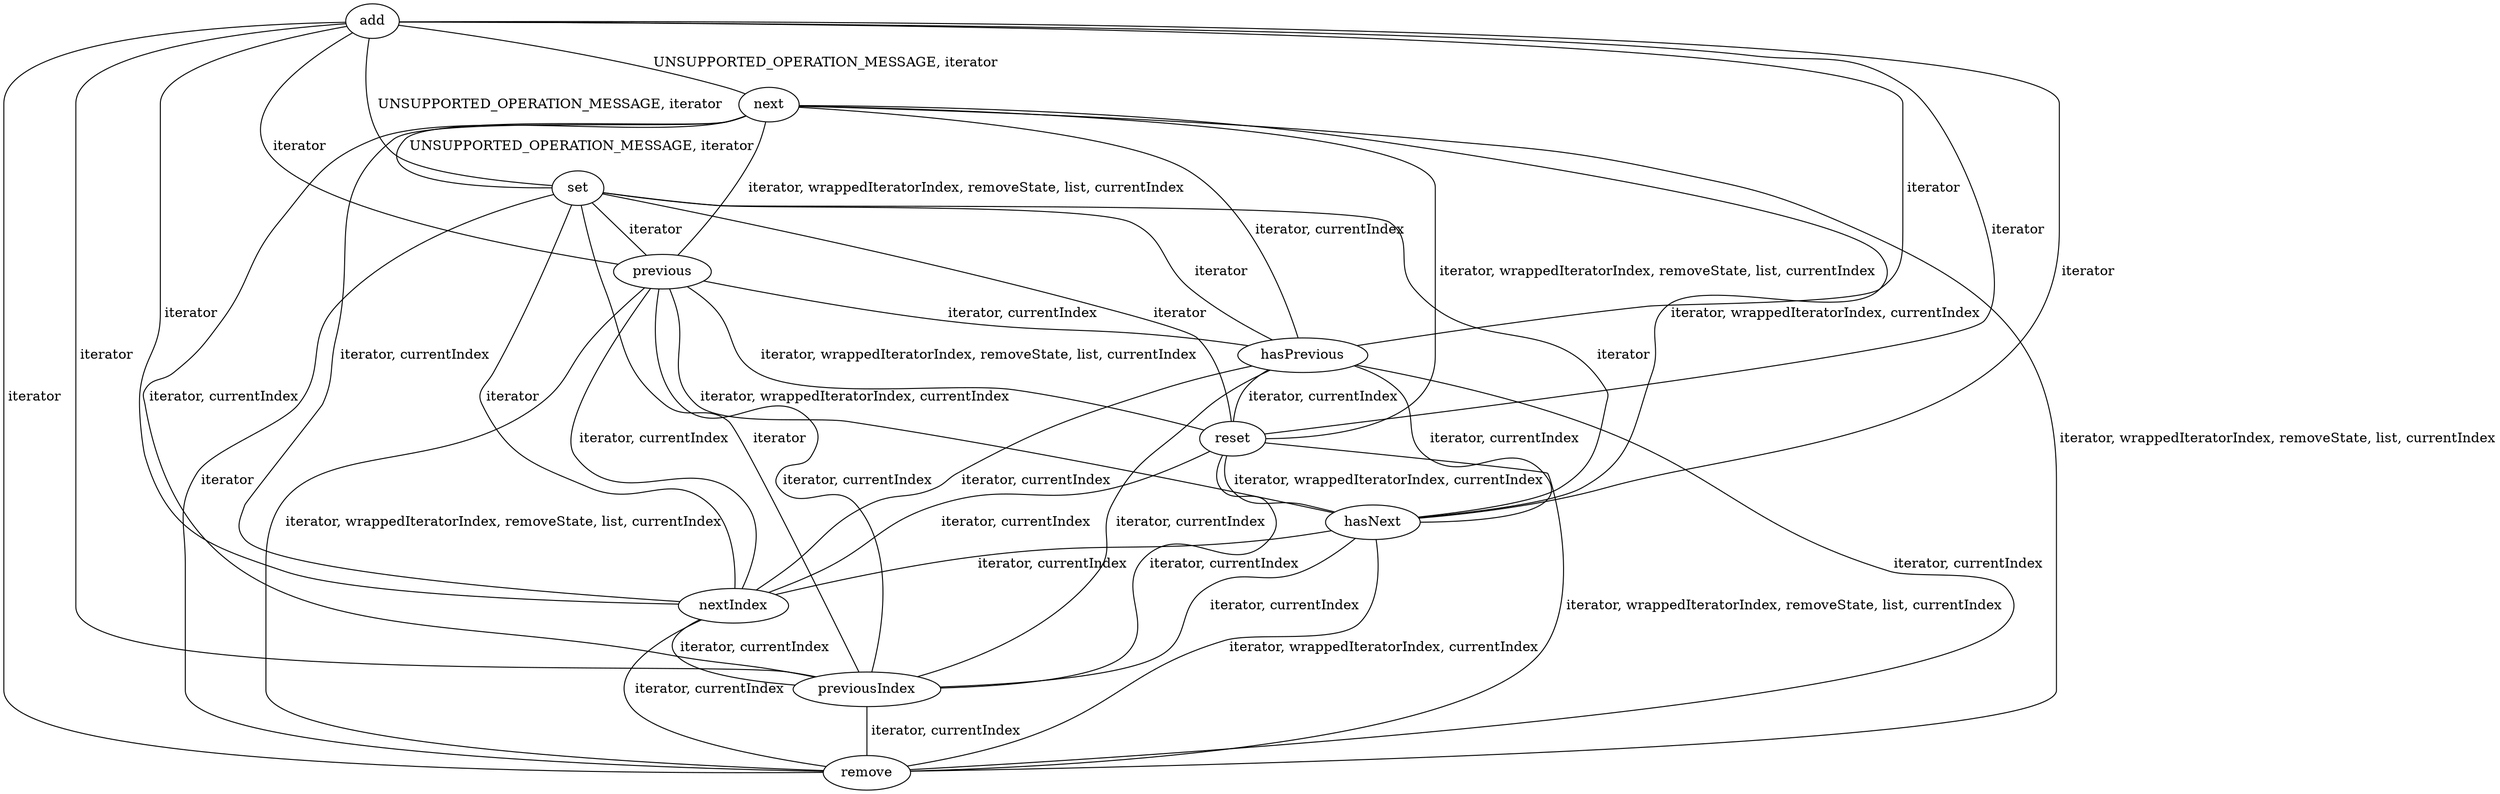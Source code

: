 digraph G {
add;
next;
set;
previous;
hasPrevious;
reset;
hasNext;
nextIndex;
previousIndex;
remove;
add -> next [label=" UNSUPPORTED_OPERATION_MESSAGE, iterator", dir=none];
add -> set [label=" UNSUPPORTED_OPERATION_MESSAGE, iterator", dir=none];
add -> previous [label=" iterator", dir=none];
add -> hasPrevious [label=" iterator", dir=none];
add -> reset [label=" iterator", dir=none];
add -> hasNext [label=" iterator", dir=none];
add -> nextIndex [label=" iterator", dir=none];
add -> previousIndex [label=" iterator", dir=none];
add -> remove [label=" iterator", dir=none];
next -> set [label=" UNSUPPORTED_OPERATION_MESSAGE, iterator", dir=none];
next -> previous [label=" iterator, wrappedIteratorIndex, removeState, list, currentIndex", dir=none];
next -> hasPrevious [label=" iterator, currentIndex", dir=none];
next -> reset [label=" iterator, wrappedIteratorIndex, removeState, list, currentIndex", dir=none];
next -> hasNext [label=" iterator, wrappedIteratorIndex, currentIndex", dir=none];
next -> nextIndex [label=" iterator, currentIndex", dir=none];
next -> previousIndex [label=" iterator, currentIndex", dir=none];
next -> remove [label=" iterator, wrappedIteratorIndex, removeState, list, currentIndex", dir=none];
set -> previous [label=" iterator", dir=none];
set -> hasPrevious [label=" iterator", dir=none];
set -> reset [label=" iterator", dir=none];
set -> hasNext [label=" iterator", dir=none];
set -> nextIndex [label=" iterator", dir=none];
set -> previousIndex [label=" iterator", dir=none];
set -> remove [label=" iterator", dir=none];
previous -> hasPrevious [label=" iterator, currentIndex", dir=none];
previous -> reset [label=" iterator, wrappedIteratorIndex, removeState, list, currentIndex", dir=none];
previous -> hasNext [label=" iterator, wrappedIteratorIndex, currentIndex", dir=none];
previous -> nextIndex [label=" iterator, currentIndex", dir=none];
previous -> previousIndex [label=" iterator, currentIndex", dir=none];
previous -> remove [label=" iterator, wrappedIteratorIndex, removeState, list, currentIndex", dir=none];
hasPrevious -> reset [label=" iterator, currentIndex", dir=none];
hasPrevious -> hasNext [label=" iterator, currentIndex", dir=none];
hasPrevious -> nextIndex [label=" iterator, currentIndex", dir=none];
hasPrevious -> previousIndex [label=" iterator, currentIndex", dir=none];
hasPrevious -> remove [label=" iterator, currentIndex", dir=none];
reset -> hasNext [label=" iterator, wrappedIteratorIndex, currentIndex", dir=none];
reset -> nextIndex [label=" iterator, currentIndex", dir=none];
reset -> previousIndex [label=" iterator, currentIndex", dir=none];
reset -> remove [label=" iterator, wrappedIteratorIndex, removeState, list, currentIndex", dir=none];
hasNext -> nextIndex [label=" iterator, currentIndex", dir=none];
hasNext -> previousIndex [label=" iterator, currentIndex", dir=none];
hasNext -> remove [label=" iterator, wrappedIteratorIndex, currentIndex", dir=none];
nextIndex -> previousIndex [label=" iterator, currentIndex", dir=none];
nextIndex -> remove [label=" iterator, currentIndex", dir=none];
previousIndex -> remove [label=" iterator, currentIndex", dir=none];
}